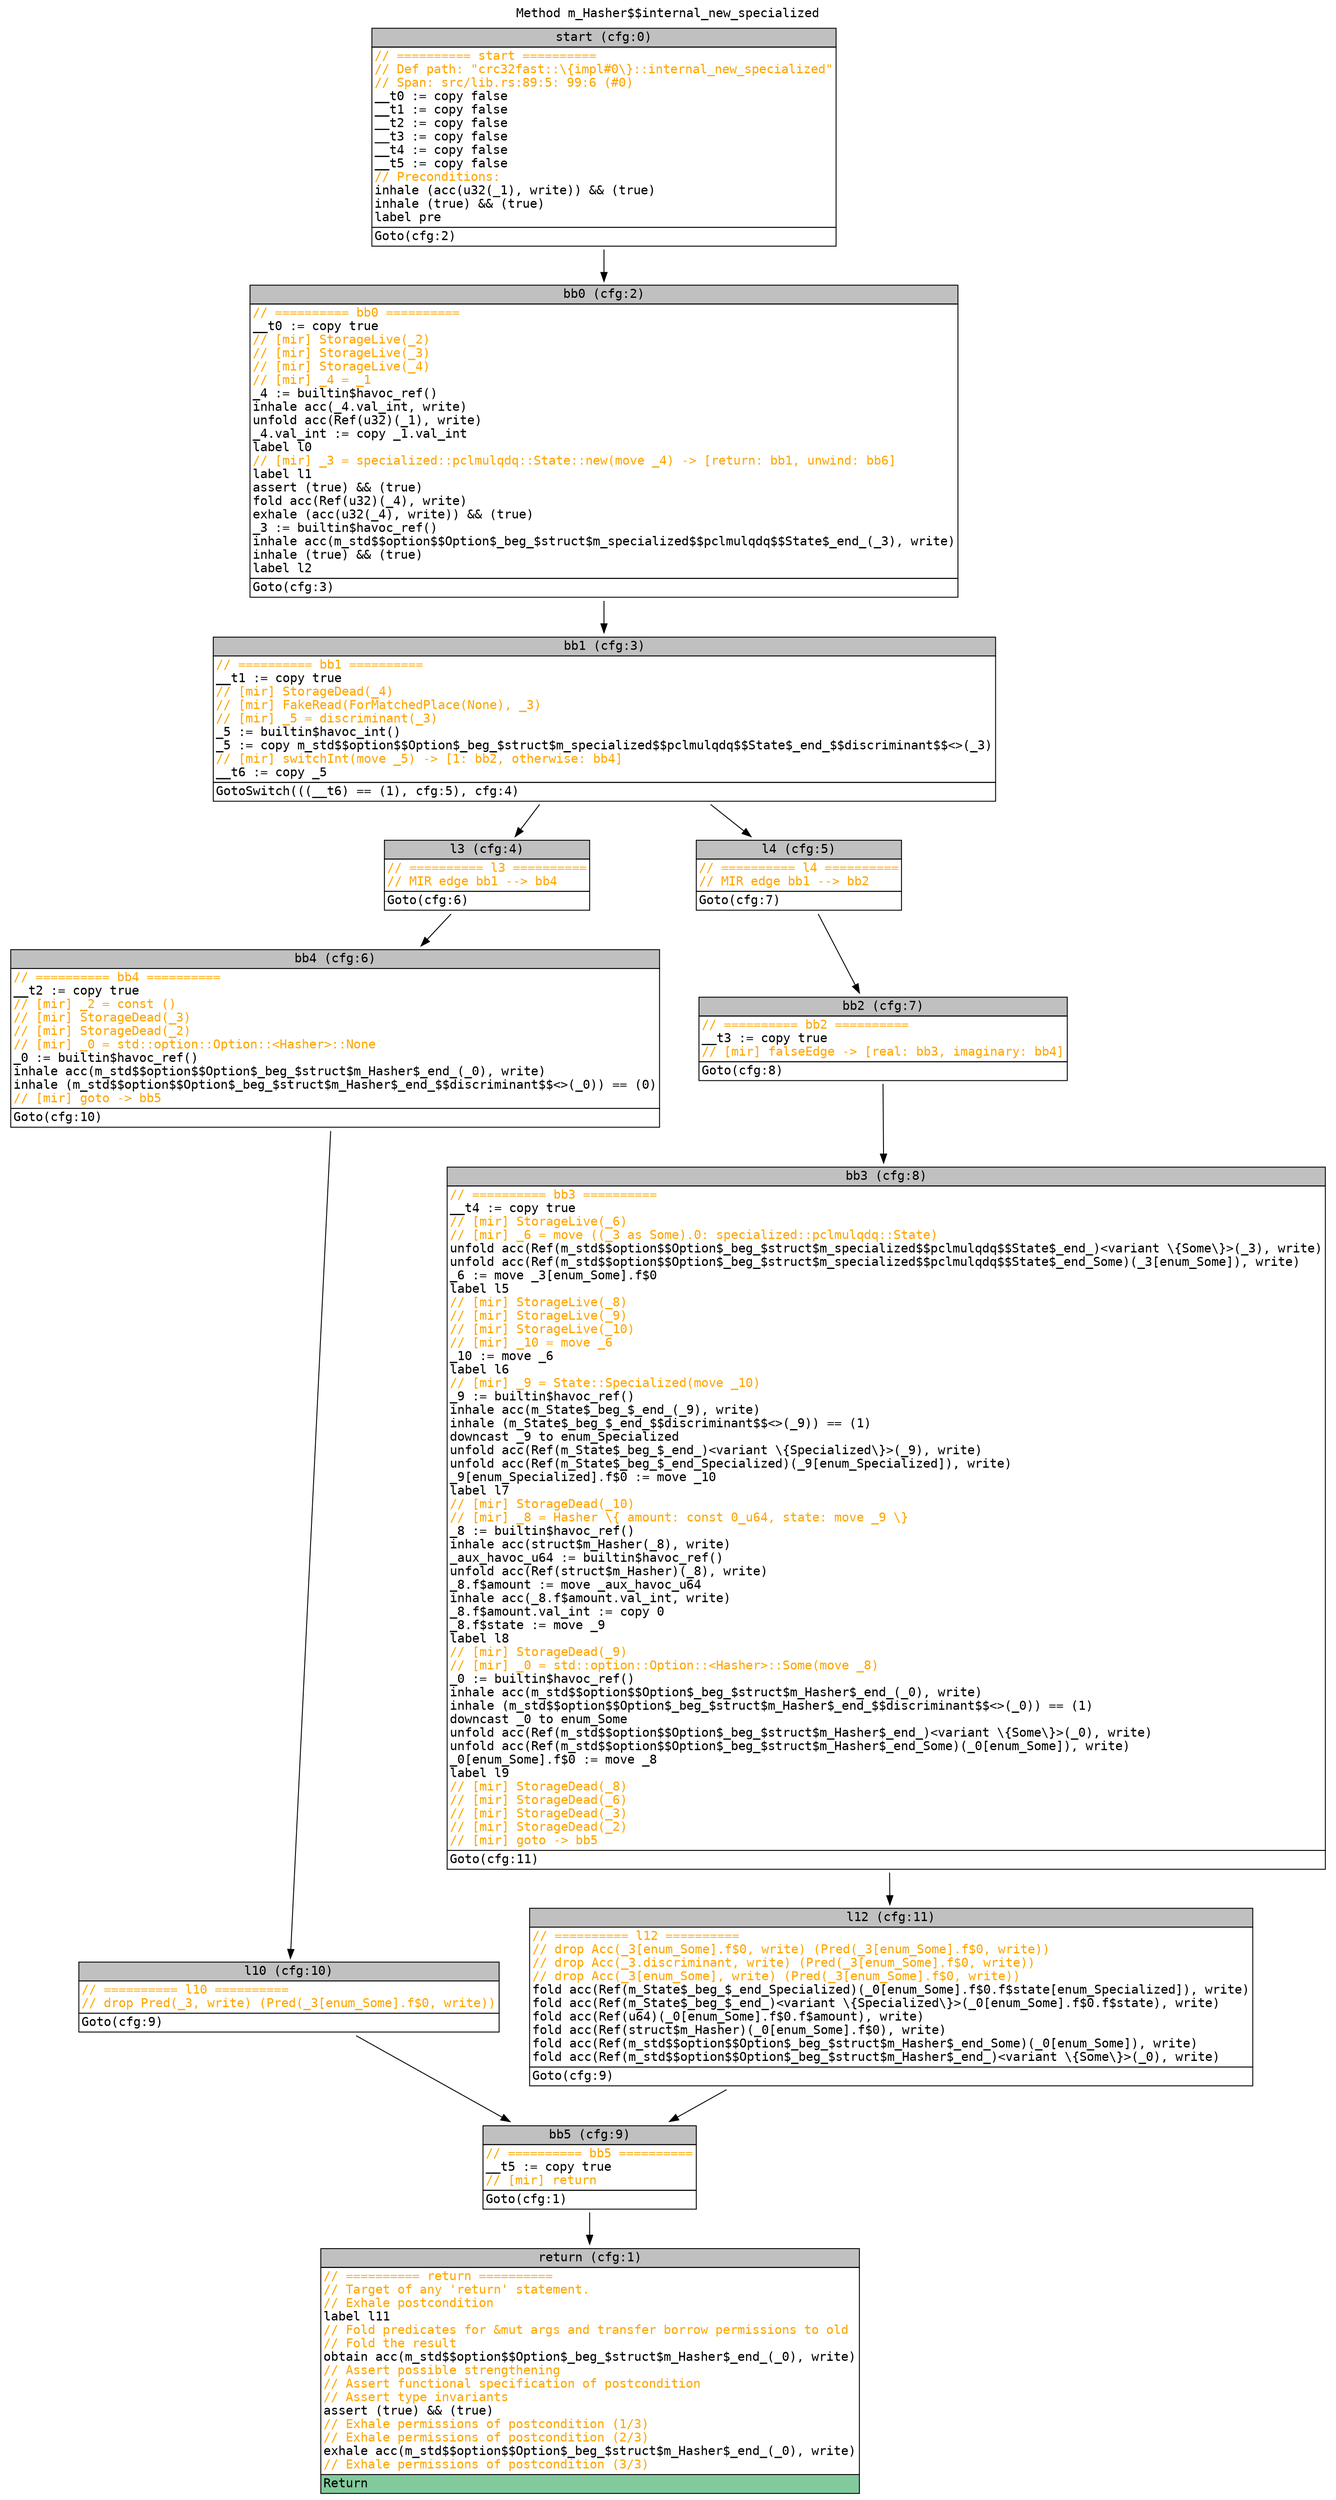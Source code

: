 digraph CFG {
graph [fontname=monospace];
node [fontname=monospace];
edge [fontname=monospace];
labelloc="t";
label="Method m_Hasher$$internal_new_specialized";
"block_start" [shape=none,label=<<table border="0" cellborder="1" cellspacing="0"><tr><td bgcolor="gray" align="center">start (cfg:0)</td></tr><tr><td align="left" balign="left"><font color="orange">// ========== start ==========</font><br/><font color="orange">// Def path: "crc32fast::\{impl#0\}::internal_new_specialized"</font><br/><font color="orange">// Span: src/lib.rs:89:5: 99:6 (#0)</font><br/>__t0 := copy false<br/>__t1 := copy false<br/>__t2 := copy false<br/>__t3 := copy false<br/>__t4 := copy false<br/>__t5 := copy false<br/><font color="orange">// Preconditions:</font><br/>inhale (acc(u32(_1), write)) &amp;&amp; (true)<br/>inhale (true) &amp;&amp; (true)<br/>label pre</td></tr><tr><td align="left">Goto(cfg:2)<br/></td></tr></table>>];
"block_return" [shape=none,label=<<table border="0" cellborder="1" cellspacing="0"><tr><td bgcolor="gray" align="center">return (cfg:1)</td></tr><tr><td align="left" balign="left"><font color="orange">// ========== return ==========</font><br/><font color="orange">// Target of any 'return' statement.</font><br/><font color="orange">// Exhale postcondition</font><br/>label l11<br/><font color="orange">// Fold predicates for &amp;mut args and transfer borrow permissions to old</font><br/><font color="orange">// Fold the result</font><br/>obtain acc(m_std$$option$$Option$_beg_$struct$m_Hasher$_end_(_0), write)<br/><font color="orange">// Assert possible strengthening</font><br/><font color="orange">// Assert functional specification of postcondition</font><br/><font color="orange">// Assert type invariants</font><br/>assert (true) &amp;&amp; (true)<br/><font color="orange">// Exhale permissions of postcondition (1/3)</font><br/><font color="orange">// Exhale permissions of postcondition (2/3)</font><br/>exhale acc(m_std$$option$$Option$_beg_$struct$m_Hasher$_end_(_0), write)<br/><font color="orange">// Exhale permissions of postcondition (3/3)</font></td></tr><tr><td align="left" bgcolor="#82CA9D">Return<br/></td></tr></table>>];
"block_bb0" [shape=none,label=<<table border="0" cellborder="1" cellspacing="0"><tr><td bgcolor="gray" align="center">bb0 (cfg:2)</td></tr><tr><td align="left" balign="left"><font color="orange">// ========== bb0 ==========</font><br/>__t0 := copy true<br/><font color="orange">// [mir] StorageLive(_2)</font><br/><font color="orange">// [mir] StorageLive(_3)</font><br/><font color="orange">// [mir] StorageLive(_4)</font><br/><font color="orange">// [mir] _4 = _1</font><br/>_4 := builtin$havoc_ref()<br/>inhale acc(_4.val_int, write)<br/>unfold acc(Ref(u32)(_1), write)<br/>_4.val_int := copy _1.val_int<br/>label l0<br/><font color="orange">// [mir] _3 = specialized::pclmulqdq::State::new(move _4) -&gt; [return: bb1, unwind: bb6]</font><br/>label l1<br/>assert (true) &amp;&amp; (true)<br/>fold acc(Ref(u32)(_4), write)<br/>exhale (acc(u32(_4), write)) &amp;&amp; (true)<br/>_3 := builtin$havoc_ref()<br/>inhale acc(m_std$$option$$Option$_beg_$struct$m_specialized$$pclmulqdq$$State$_end_(_3), write)<br/>inhale (true) &amp;&amp; (true)<br/>label l2</td></tr><tr><td align="left">Goto(cfg:3)<br/></td></tr></table>>];
"block_bb1" [shape=none,label=<<table border="0" cellborder="1" cellspacing="0"><tr><td bgcolor="gray" align="center">bb1 (cfg:3)</td></tr><tr><td align="left" balign="left"><font color="orange">// ========== bb1 ==========</font><br/>__t1 := copy true<br/><font color="orange">// [mir] StorageDead(_4)</font><br/><font color="orange">// [mir] FakeRead(ForMatchedPlace(None), _3)</font><br/><font color="orange">// [mir] _5 = discriminant(_3)</font><br/>_5 := builtin$havoc_int()<br/>_5 := copy m_std$$option$$Option$_beg_$struct$m_specialized$$pclmulqdq$$State$_end_$$discriminant$$&lt;&gt;(_3)<br/><font color="orange">// [mir] switchInt(move _5) -&gt; [1: bb2, otherwise: bb4]</font><br/>__t6 := copy _5</td></tr><tr><td align="left">GotoSwitch(((__t6) == (1), cfg:5), cfg:4)<br/></td></tr></table>>];
"block_l3" [shape=none,label=<<table border="0" cellborder="1" cellspacing="0"><tr><td bgcolor="gray" align="center">l3 (cfg:4)</td></tr><tr><td align="left" balign="left"><font color="orange">// ========== l3 ==========</font><br/><font color="orange">// MIR edge bb1 --&gt; bb4</font></td></tr><tr><td align="left">Goto(cfg:6)<br/></td></tr></table>>];
"block_l4" [shape=none,label=<<table border="0" cellborder="1" cellspacing="0"><tr><td bgcolor="gray" align="center">l4 (cfg:5)</td></tr><tr><td align="left" balign="left"><font color="orange">// ========== l4 ==========</font><br/><font color="orange">// MIR edge bb1 --&gt; bb2</font></td></tr><tr><td align="left">Goto(cfg:7)<br/></td></tr></table>>];
"block_bb4" [shape=none,label=<<table border="0" cellborder="1" cellspacing="0"><tr><td bgcolor="gray" align="center">bb4 (cfg:6)</td></tr><tr><td align="left" balign="left"><font color="orange">// ========== bb4 ==========</font><br/>__t2 := copy true<br/><font color="orange">// [mir] _2 = const ()</font><br/><font color="orange">// [mir] StorageDead(_3)</font><br/><font color="orange">// [mir] StorageDead(_2)</font><br/><font color="orange">// [mir] _0 = std::option::Option::&lt;Hasher&gt;::None</font><br/>_0 := builtin$havoc_ref()<br/>inhale acc(m_std$$option$$Option$_beg_$struct$m_Hasher$_end_(_0), write)<br/>inhale (m_std$$option$$Option$_beg_$struct$m_Hasher$_end_$$discriminant$$&lt;&gt;(_0)) == (0)<br/><font color="orange">// [mir] goto -&gt; bb5</font></td></tr><tr><td align="left">Goto(cfg:10)<br/></td></tr></table>>];
"block_bb2" [shape=none,label=<<table border="0" cellborder="1" cellspacing="0"><tr><td bgcolor="gray" align="center">bb2 (cfg:7)</td></tr><tr><td align="left" balign="left"><font color="orange">// ========== bb2 ==========</font><br/>__t3 := copy true<br/><font color="orange">// [mir] falseEdge -&gt; [real: bb3, imaginary: bb4]</font></td></tr><tr><td align="left">Goto(cfg:8)<br/></td></tr></table>>];
"block_bb3" [shape=none,label=<<table border="0" cellborder="1" cellspacing="0"><tr><td bgcolor="gray" align="center">bb3 (cfg:8)</td></tr><tr><td align="left" balign="left"><font color="orange">// ========== bb3 ==========</font><br/>__t4 := copy true<br/><font color="orange">// [mir] StorageLive(_6)</font><br/><font color="orange">// [mir] _6 = move ((_3 as Some).0: specialized::pclmulqdq::State)</font><br/>unfold acc(Ref(m_std$$option$$Option$_beg_$struct$m_specialized$$pclmulqdq$$State$_end_)&lt;variant \{Some\}&gt;(_3), write)<br/>unfold acc(Ref(m_std$$option$$Option$_beg_$struct$m_specialized$$pclmulqdq$$State$_end_Some)(_3[enum_Some]), write)<br/>_6 := move _3[enum_Some].f$0<br/>label l5<br/><font color="orange">// [mir] StorageLive(_8)</font><br/><font color="orange">// [mir] StorageLive(_9)</font><br/><font color="orange">// [mir] StorageLive(_10)</font><br/><font color="orange">// [mir] _10 = move _6</font><br/>_10 := move _6<br/>label l6<br/><font color="orange">// [mir] _9 = State::Specialized(move _10)</font><br/>_9 := builtin$havoc_ref()<br/>inhale acc(m_State$_beg_$_end_(_9), write)<br/>inhale (m_State$_beg_$_end_$$discriminant$$&lt;&gt;(_9)) == (1)<br/>downcast _9 to enum_Specialized<br/>unfold acc(Ref(m_State$_beg_$_end_)&lt;variant \{Specialized\}&gt;(_9), write)<br/>unfold acc(Ref(m_State$_beg_$_end_Specialized)(_9[enum_Specialized]), write)<br/>_9[enum_Specialized].f$0 := move _10<br/>label l7<br/><font color="orange">// [mir] StorageDead(_10)</font><br/><font color="orange">// [mir] _8 = Hasher \{ amount: const 0_u64, state: move _9 \}</font><br/>_8 := builtin$havoc_ref()<br/>inhale acc(struct$m_Hasher(_8), write)<br/>_aux_havoc_u64 := builtin$havoc_ref()<br/>unfold acc(Ref(struct$m_Hasher)(_8), write)<br/>_8.f$amount := move _aux_havoc_u64<br/>inhale acc(_8.f$amount.val_int, write)<br/>_8.f$amount.val_int := copy 0<br/>_8.f$state := move _9<br/>label l8<br/><font color="orange">// [mir] StorageDead(_9)</font><br/><font color="orange">// [mir] _0 = std::option::Option::&lt;Hasher&gt;::Some(move _8)</font><br/>_0 := builtin$havoc_ref()<br/>inhale acc(m_std$$option$$Option$_beg_$struct$m_Hasher$_end_(_0), write)<br/>inhale (m_std$$option$$Option$_beg_$struct$m_Hasher$_end_$$discriminant$$&lt;&gt;(_0)) == (1)<br/>downcast _0 to enum_Some<br/>unfold acc(Ref(m_std$$option$$Option$_beg_$struct$m_Hasher$_end_)&lt;variant \{Some\}&gt;(_0), write)<br/>unfold acc(Ref(m_std$$option$$Option$_beg_$struct$m_Hasher$_end_Some)(_0[enum_Some]), write)<br/>_0[enum_Some].f$0 := move _8<br/>label l9<br/><font color="orange">// [mir] StorageDead(_8)</font><br/><font color="orange">// [mir] StorageDead(_6)</font><br/><font color="orange">// [mir] StorageDead(_3)</font><br/><font color="orange">// [mir] StorageDead(_2)</font><br/><font color="orange">// [mir] goto -&gt; bb5</font></td></tr><tr><td align="left">Goto(cfg:11)<br/></td></tr></table>>];
"block_bb5" [shape=none,label=<<table border="0" cellborder="1" cellspacing="0"><tr><td bgcolor="gray" align="center">bb5 (cfg:9)</td></tr><tr><td align="left" balign="left"><font color="orange">// ========== bb5 ==========</font><br/>__t5 := copy true<br/><font color="orange">// [mir] return</font></td></tr><tr><td align="left">Goto(cfg:1)<br/></td></tr></table>>];
"block_l10" [shape=none,label=<<table border="0" cellborder="1" cellspacing="0"><tr><td bgcolor="gray" align="center">l10 (cfg:10)</td></tr><tr><td align="left" balign="left"><font color="orange">// ========== l10 ==========</font><br/><font color="orange">// drop Pred(_3, write) (Pred(_3[enum_Some].f$0, write))</font></td></tr><tr><td align="left">Goto(cfg:9)<br/></td></tr></table>>];
"block_l12" [shape=none,label=<<table border="0" cellborder="1" cellspacing="0"><tr><td bgcolor="gray" align="center">l12 (cfg:11)</td></tr><tr><td align="left" balign="left"><font color="orange">// ========== l12 ==========</font><br/><font color="orange">// drop Acc(_3[enum_Some].f$0, write) (Pred(_3[enum_Some].f$0, write))</font><br/><font color="orange">// drop Acc(_3.discriminant, write) (Pred(_3[enum_Some].f$0, write))</font><br/><font color="orange">// drop Acc(_3[enum_Some], write) (Pred(_3[enum_Some].f$0, write))</font><br/>fold acc(Ref(m_State$_beg_$_end_Specialized)(_0[enum_Some].f$0.f$state[enum_Specialized]), write)<br/>fold acc(Ref(m_State$_beg_$_end_)&lt;variant \{Specialized\}&gt;(_0[enum_Some].f$0.f$state), write)<br/>fold acc(Ref(u64)(_0[enum_Some].f$0.f$amount), write)<br/>fold acc(Ref(struct$m_Hasher)(_0[enum_Some].f$0), write)<br/>fold acc(Ref(m_std$$option$$Option$_beg_$struct$m_Hasher$_end_Some)(_0[enum_Some]), write)<br/>fold acc(Ref(m_std$$option$$Option$_beg_$struct$m_Hasher$_end_)&lt;variant \{Some\}&gt;(_0), write)</td></tr><tr><td align="left">Goto(cfg:9)<br/></td></tr></table>>];
"block_start" -> "block_bb0";
"block_bb0" -> "block_bb1";
"block_bb1" -> "block_l4";
"block_bb1" -> "block_l3";
"block_l3" -> "block_bb4";
"block_l4" -> "block_bb2";
"block_bb4" -> "block_l10";
"block_bb2" -> "block_bb3";
"block_bb3" -> "block_l12";
"block_bb5" -> "block_return";
"block_l10" -> "block_bb5";
"block_l12" -> "block_bb5";
}
